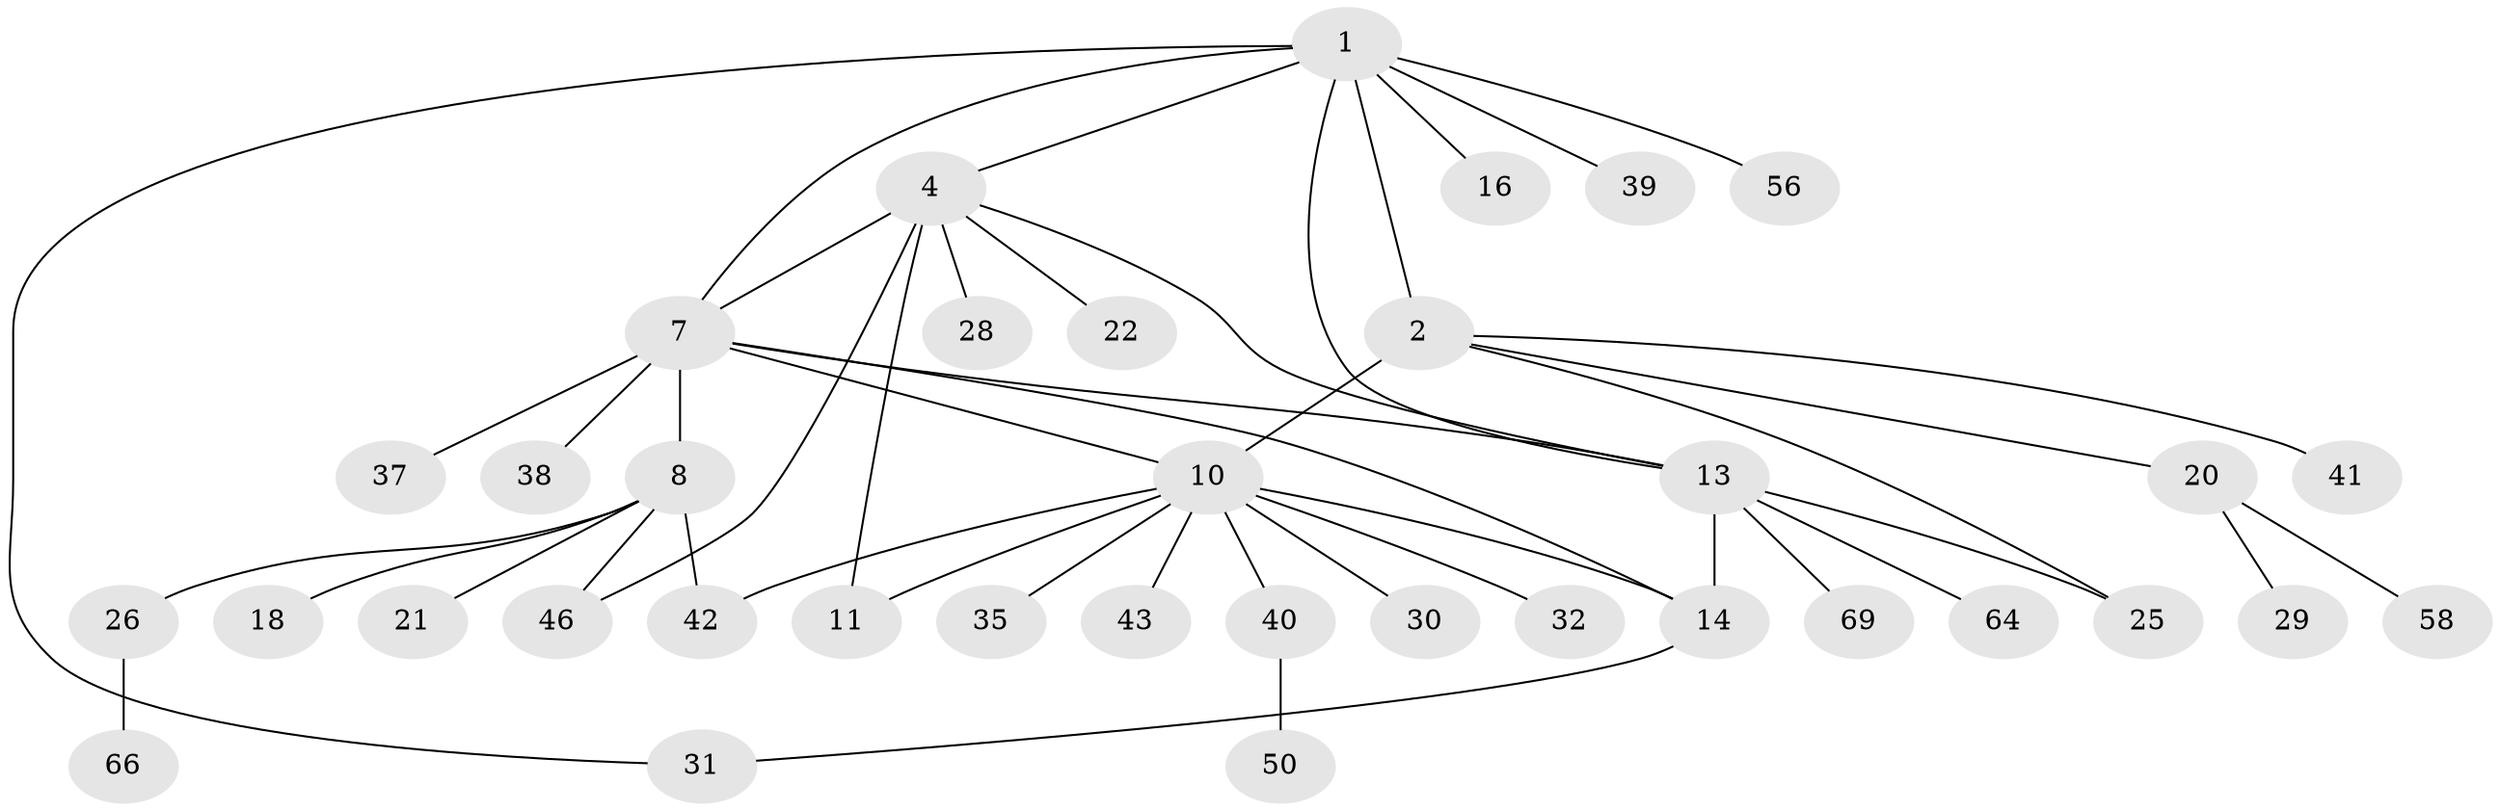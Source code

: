 // original degree distribution, {5: 0.041666666666666664, 8: 0.05555555555555555, 7: 0.05555555555555555, 3: 0.05555555555555555, 9: 0.013888888888888888, 4: 0.027777777777777776, 6: 0.013888888888888888, 2: 0.20833333333333334, 1: 0.5277777777777778}
// Generated by graph-tools (version 1.1) at 2025/15/03/09/25 04:15:51]
// undirected, 36 vertices, 46 edges
graph export_dot {
graph [start="1"]
  node [color=gray90,style=filled];
  1 [super="+3"];
  2 [super="+45+17"];
  4 [super="+6+34+55+51+23+5"];
  7 [super="+33+62+9+27+15"];
  8;
  10 [super="+12+68+57+54"];
  11;
  13 [super="+44"];
  14;
  16 [super="+52+24"];
  18 [super="+47"];
  20;
  21;
  22;
  25;
  26;
  28 [super="+36"];
  29;
  30;
  31;
  32;
  35;
  37;
  38;
  39;
  40;
  41;
  42;
  43;
  46 [super="+65+72+59"];
  50;
  56;
  58;
  64;
  66;
  69;
  1 -- 2 [weight=2];
  1 -- 16;
  1 -- 56;
  1 -- 39;
  1 -- 13;
  1 -- 31;
  1 -- 7 [weight=2];
  1 -- 4;
  2 -- 20;
  2 -- 25;
  2 -- 41;
  2 -- 10 [weight=2];
  4 -- 11;
  4 -- 22;
  4 -- 28;
  4 -- 13;
  4 -- 7 [weight=2];
  4 -- 46;
  7 -- 8 [weight=2];
  7 -- 10;
  7 -- 38;
  7 -- 37;
  7 -- 13;
  7 -- 14;
  8 -- 18;
  8 -- 21;
  8 -- 26;
  8 -- 42;
  8 -- 46;
  10 -- 11 [weight=2];
  10 -- 35;
  10 -- 40;
  10 -- 32;
  10 -- 42;
  10 -- 43;
  10 -- 14;
  10 -- 30;
  13 -- 14;
  13 -- 25;
  13 -- 64;
  13 -- 69;
  14 -- 31;
  20 -- 29;
  20 -- 58;
  26 -- 66;
  40 -- 50;
}
